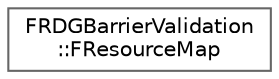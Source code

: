 digraph "Graphical Class Hierarchy"
{
 // INTERACTIVE_SVG=YES
 // LATEX_PDF_SIZE
  bgcolor="transparent";
  edge [fontname=Helvetica,fontsize=10,labelfontname=Helvetica,labelfontsize=10];
  node [fontname=Helvetica,fontsize=10,shape=box,height=0.2,width=0.4];
  rankdir="LR";
  Node0 [id="Node000000",label="FRDGBarrierValidation\l::FResourceMap",height=0.2,width=0.4,color="grey40", fillcolor="white", style="filled",URL="$d0/ddd/structFRDGBarrierValidation_1_1FResourceMap.html",tooltip=" "];
}
